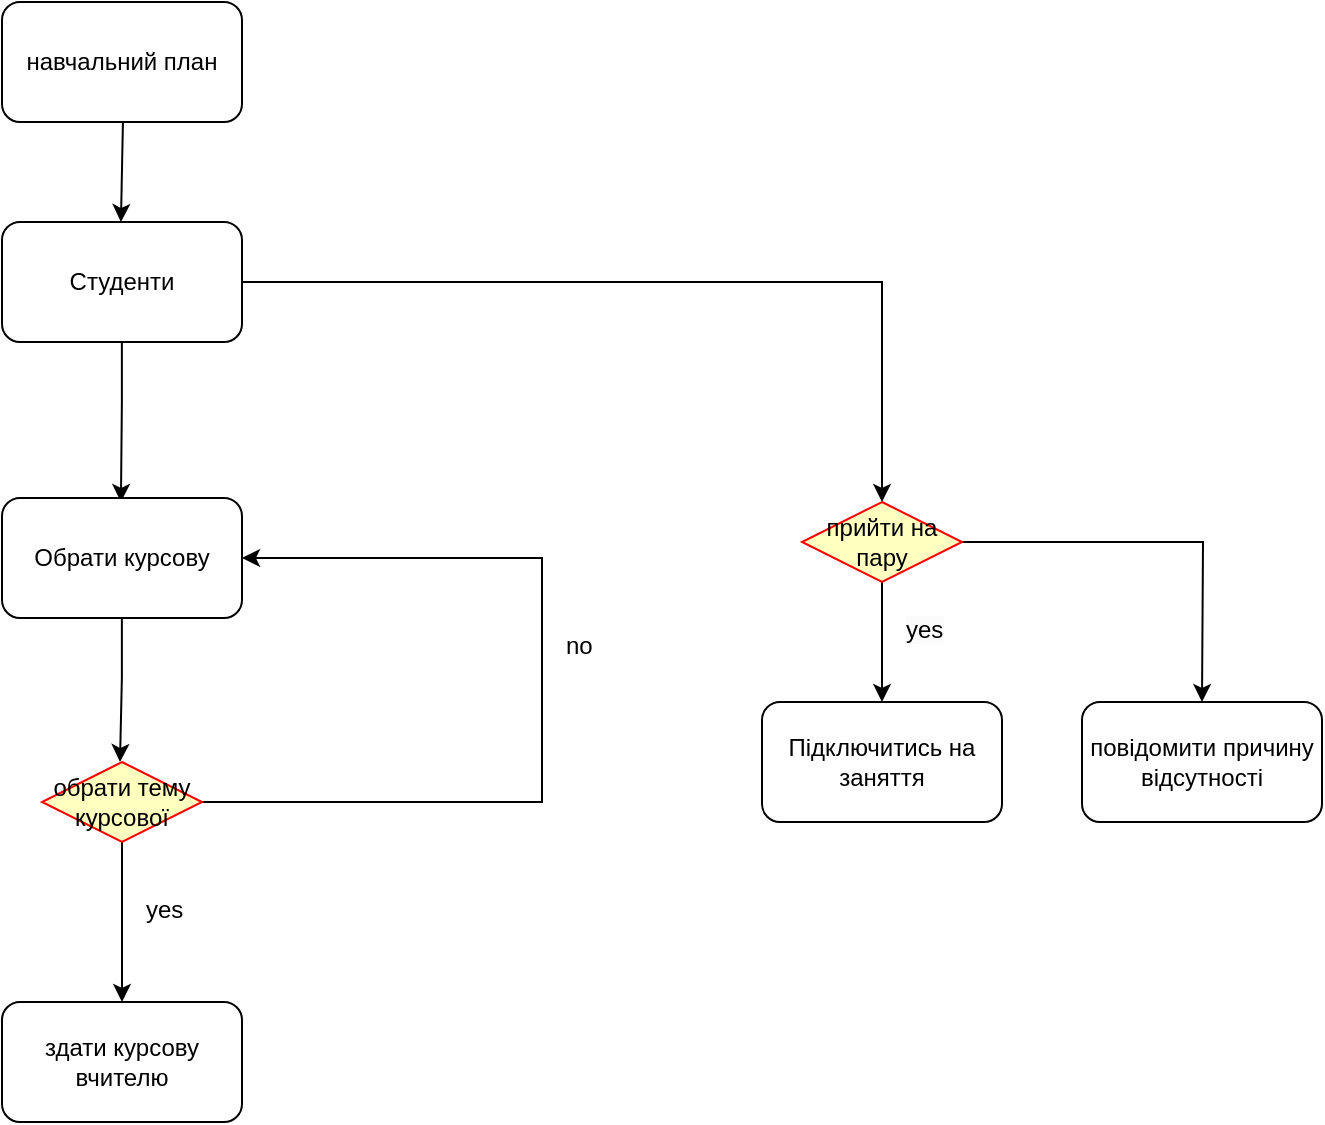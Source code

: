<mxfile version="22.1.11" type="device">
  <diagram name="Page-1" id="aPb-wW69DNEXqfCDZpno">
    <mxGraphModel dx="7796" dy="3120" grid="1" gridSize="10" guides="1" tooltips="1" connect="1" arrows="1" fold="1" page="1" pageScale="1" pageWidth="1100" pageHeight="850" math="0" shadow="0">
      <root>
        <mxCell id="0" />
        <mxCell id="1" parent="0" />
        <mxCell id="PhD-U9w4xLc609E3J4qB-1" value="навчальний план" style="rounded=1;whiteSpace=wrap;html=1;" parent="1" vertex="1">
          <mxGeometry x="-380" y="80" width="120" height="60" as="geometry" />
        </mxCell>
        <mxCell id="PhD-U9w4xLc609E3J4qB-2" value="" style="endArrow=classic;html=1;rounded=0;exitX=0.438;exitY=0.992;exitDx=0;exitDy=0;exitPerimeter=0;entryX=0.431;entryY=-0.008;entryDx=0;entryDy=0;entryPerimeter=0;" parent="1" edge="1">
          <mxGeometry width="50" height="50" relative="1" as="geometry">
            <mxPoint x="-319.53" y="140" as="sourcePoint" />
            <mxPoint x="-320.53" y="190" as="targetPoint" />
          </mxGeometry>
        </mxCell>
        <mxCell id="PhD-U9w4xLc609E3J4qB-3" style="edgeStyle=orthogonalEdgeStyle;rounded=0;orthogonalLoop=1;jettySize=auto;html=1;" parent="1" source="PhD-U9w4xLc609E3J4qB-4" edge="1">
          <mxGeometry relative="1" as="geometry">
            <mxPoint x="60" y="330" as="targetPoint" />
            <Array as="points">
              <mxPoint x="60" y="220" />
              <mxPoint x="60" y="330" />
            </Array>
          </mxGeometry>
        </mxCell>
        <mxCell id="PhD-U9w4xLc609E3J4qB-4" value="Студенти" style="rounded=1;whiteSpace=wrap;html=1;" parent="1" vertex="1">
          <mxGeometry x="-380" y="190" width="120" height="60" as="geometry" />
        </mxCell>
        <mxCell id="PhD-U9w4xLc609E3J4qB-5" value="" style="endArrow=classic;html=1;rounded=0;exitX=1;exitY=0.5;exitDx=0;exitDy=0;" parent="1" edge="1">
          <mxGeometry width="50" height="50" relative="1" as="geometry">
            <mxPoint x="-320.06" y="250" as="sourcePoint" />
            <mxPoint x="-320.53" y="330" as="targetPoint" />
            <Array as="points">
              <mxPoint x="-320.06" y="280" />
            </Array>
          </mxGeometry>
        </mxCell>
        <mxCell id="PhD-U9w4xLc609E3J4qB-6" style="edgeStyle=orthogonalEdgeStyle;rounded=0;orthogonalLoop=1;jettySize=auto;html=1;entryX=1;entryY=0.5;entryDx=0;entryDy=0;" parent="1" source="PhD-U9w4xLc609E3J4qB-8" target="PhD-U9w4xLc609E3J4qB-10" edge="1">
          <mxGeometry relative="1" as="geometry">
            <Array as="points">
              <mxPoint x="-110" y="480" />
              <mxPoint x="-110" y="358" />
            </Array>
          </mxGeometry>
        </mxCell>
        <mxCell id="PhD-U9w4xLc609E3J4qB-7" style="edgeStyle=orthogonalEdgeStyle;rounded=0;orthogonalLoop=1;jettySize=auto;html=1;entryX=0.5;entryY=0;entryDx=0;entryDy=0;" parent="1" source="PhD-U9w4xLc609E3J4qB-8" target="PhD-U9w4xLc609E3J4qB-13" edge="1">
          <mxGeometry relative="1" as="geometry" />
        </mxCell>
        <mxCell id="PhD-U9w4xLc609E3J4qB-8" value="обрати тему курсової" style="rhombus;whiteSpace=wrap;html=1;fontColor=#000000;fillColor=#ffffc0;strokeColor=#ff0000;" parent="1" vertex="1">
          <mxGeometry x="-360" y="460" width="80" height="40" as="geometry" />
        </mxCell>
        <mxCell id="PhD-U9w4xLc609E3J4qB-9" value="&lt;div style=&quot;text-align: center;&quot;&gt;&lt;span style=&quot;background-color: initial;&quot;&gt;no&lt;/span&gt;&lt;/div&gt;" style="text;whiteSpace=wrap;html=1;" parent="1" vertex="1">
          <mxGeometry x="-100" y="388" width="60" height="40" as="geometry" />
        </mxCell>
        <mxCell id="PhD-U9w4xLc609E3J4qB-10" value="Обрати курсову" style="rounded=1;whiteSpace=wrap;html=1;" parent="1" vertex="1">
          <mxGeometry x="-380" y="328" width="120" height="60" as="geometry" />
        </mxCell>
        <mxCell id="PhD-U9w4xLc609E3J4qB-11" value="" style="endArrow=classic;html=1;rounded=0;exitX=1;exitY=0.5;exitDx=0;exitDy=0;" parent="1" edge="1">
          <mxGeometry width="50" height="50" relative="1" as="geometry">
            <mxPoint x="-320.06" y="388" as="sourcePoint" />
            <mxPoint x="-321" y="460" as="targetPoint" />
            <Array as="points">
              <mxPoint x="-320.06" y="418" />
            </Array>
          </mxGeometry>
        </mxCell>
        <mxCell id="PhD-U9w4xLc609E3J4qB-12" value="&lt;div style=&quot;text-align: center;&quot;&gt;yes&lt;/div&gt;" style="text;whiteSpace=wrap;html=1;" parent="1" vertex="1">
          <mxGeometry x="-310" y="520" width="60" height="40" as="geometry" />
        </mxCell>
        <mxCell id="PhD-U9w4xLc609E3J4qB-13" value="здати курсову вчителю" style="rounded=1;whiteSpace=wrap;html=1;" parent="1" vertex="1">
          <mxGeometry x="-380" y="580" width="120" height="60" as="geometry" />
        </mxCell>
        <mxCell id="PhD-U9w4xLc609E3J4qB-14" style="edgeStyle=orthogonalEdgeStyle;rounded=0;orthogonalLoop=1;jettySize=auto;html=1;" parent="1" source="PhD-U9w4xLc609E3J4qB-16" edge="1">
          <mxGeometry relative="1" as="geometry">
            <mxPoint x="60" y="430" as="targetPoint" />
          </mxGeometry>
        </mxCell>
        <mxCell id="PhD-U9w4xLc609E3J4qB-15" style="edgeStyle=orthogonalEdgeStyle;rounded=0;orthogonalLoop=1;jettySize=auto;html=1;" parent="1" source="PhD-U9w4xLc609E3J4qB-16" edge="1">
          <mxGeometry relative="1" as="geometry">
            <mxPoint x="220" y="430" as="targetPoint" />
          </mxGeometry>
        </mxCell>
        <mxCell id="PhD-U9w4xLc609E3J4qB-16" value="прийти на пару" style="rhombus;whiteSpace=wrap;html=1;fontColor=#000000;fillColor=#ffffc0;strokeColor=#ff0000;" parent="1" vertex="1">
          <mxGeometry x="20" y="330" width="80" height="40" as="geometry" />
        </mxCell>
        <mxCell id="PhD-U9w4xLc609E3J4qB-17" value="&lt;span style=&quot;color: rgb(0, 0, 0); font-family: Helvetica; font-size: 12px; font-style: normal; font-variant-ligatures: normal; font-variant-caps: normal; font-weight: 400; letter-spacing: normal; orphans: 2; text-align: center; text-indent: 0px; text-transform: none; widows: 2; word-spacing: 0px; -webkit-text-stroke-width: 0px; background-color: rgb(251, 251, 251); text-decoration-thickness: initial; text-decoration-style: initial; text-decoration-color: initial; float: none; display: inline !important;&quot;&gt;yes&lt;/span&gt;" style="text;whiteSpace=wrap;html=1;" parent="1" vertex="1">
          <mxGeometry x="70" y="380" width="50" height="40" as="geometry" />
        </mxCell>
        <mxCell id="PhD-U9w4xLc609E3J4qB-18" value="Підключитись на заняття" style="rounded=1;whiteSpace=wrap;html=1;" parent="1" vertex="1">
          <mxGeometry y="430" width="120" height="60" as="geometry" />
        </mxCell>
        <mxCell id="PhD-U9w4xLc609E3J4qB-19" value="повідомити причину відсутності" style="rounded=1;whiteSpace=wrap;html=1;" parent="1" vertex="1">
          <mxGeometry x="160" y="430" width="120" height="60" as="geometry" />
        </mxCell>
      </root>
    </mxGraphModel>
  </diagram>
</mxfile>
